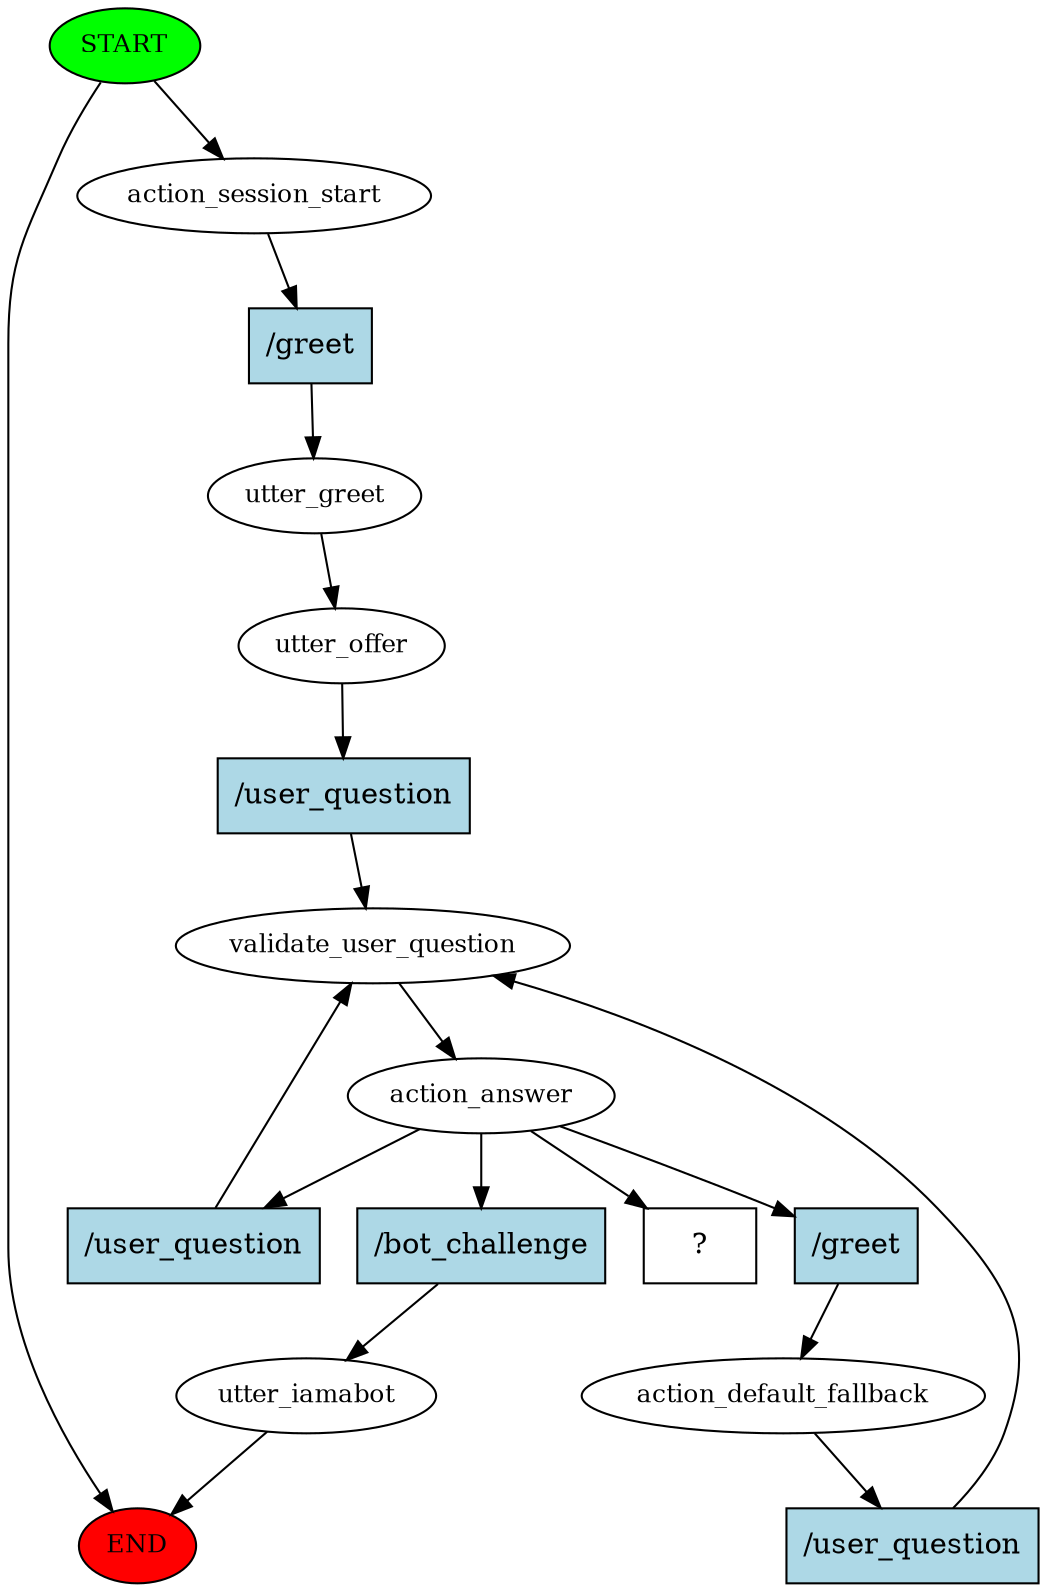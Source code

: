 digraph  {
0 [class="start active", fillcolor=green, fontsize=12, label=START, style=filled];
"-1" [class=end, fillcolor=red, fontsize=12, label=END, style=filled];
1 [class=active, fontsize=12, label=action_session_start];
2 [class=active, fontsize=12, label=utter_greet];
3 [class=active, fontsize=12, label=utter_offer];
4 [class=active, fontsize=12, label=validate_user_question];
5 [class=active, fontsize=12, label=action_answer];
6 [class=active, fontsize=12, label=action_default_fallback];
15 [class="", fontsize=12, label=utter_iamabot];
30 [class="intent dashed active", label="  ?  ", shape=rect];
31 [class="intent active", fillcolor=lightblue, label="/greet", shape=rect, style=filled];
32 [class="intent active", fillcolor=lightblue, label="/user_question", shape=rect, style=filled];
33 [class="intent active", fillcolor=lightblue, label="/greet", shape=rect, style=filled];
34 [class="intent active", fillcolor=lightblue, label="/user_question", shape=rect, style=filled];
35 [class=intent, fillcolor=lightblue, label="/bot_challenge", shape=rect, style=filled];
36 [class="intent active", fillcolor=lightblue, label="/user_question", shape=rect, style=filled];
0 -> "-1"  [class="", key=NONE, label=""];
0 -> 1  [class=active, key=NONE, label=""];
1 -> 31  [class=active, key=0];
2 -> 3  [class=active, key=NONE, label=""];
3 -> 32  [class=active, key=0];
4 -> 5  [class=active, key=NONE, label=""];
5 -> 30  [class=active, key=NONE, label=""];
5 -> 33  [class=active, key=0];
5 -> 34  [class=active, key=0];
5 -> 35  [class="", key=0];
6 -> 36  [class=active, key=0];
15 -> "-1"  [class="", key=NONE, label=""];
31 -> 2  [class=active, key=0];
32 -> 4  [class=active, key=0];
33 -> 6  [class=active, key=0];
34 -> 4  [class=active, key=0];
35 -> 15  [class="", key=0];
36 -> 4  [class=active, key=0];
}
